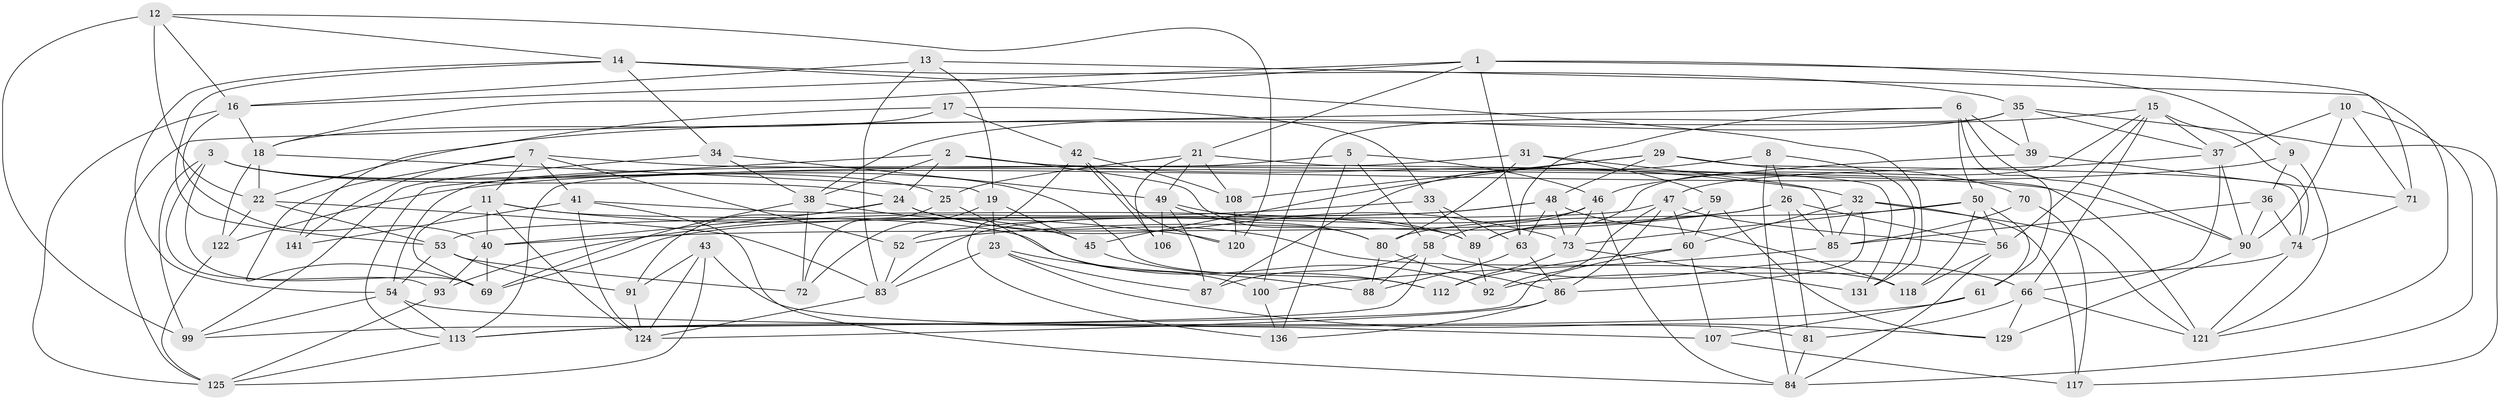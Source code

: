// original degree distribution, {4: 1.0}
// Generated by graph-tools (version 1.1) at 2025/11/02/27/25 16:11:48]
// undirected, 91 vertices, 229 edges
graph export_dot {
graph [start="1"]
  node [color=gray90,style=filled];
  1 [super="+4"];
  2 [super="+138"];
  3 [super="+134"];
  5;
  6 [super="+27"];
  7 [super="+20"];
  8;
  9;
  10;
  11 [super="+44"];
  12 [super="+28"];
  13;
  14 [super="+123"];
  15 [super="+57"];
  16 [super="+143"];
  17;
  18 [super="+55"];
  19 [super="+102"];
  21 [super="+98"];
  22 [super="+137"];
  23 [super="+103"];
  24 [super="+142"];
  25;
  26 [super="+30"];
  29 [super="+75"];
  31;
  32 [super="+77"];
  33;
  34;
  35 [super="+51"];
  36;
  37 [super="+68"];
  38 [super="+104"];
  39;
  40 [super="+76"];
  41 [super="+109"];
  42 [super="+78"];
  43;
  45;
  46 [super="+115"];
  47 [super="+94"];
  48 [super="+116"];
  49 [super="+135"];
  50 [super="+62"];
  52;
  53 [super="+64"];
  54 [super="+65"];
  56 [super="+111"];
  58 [super="+82"];
  59;
  60 [super="+105"];
  61;
  63 [super="+67"];
  66 [super="+95"];
  69 [super="+133"];
  70;
  71;
  72;
  73 [super="+79"];
  74 [super="+96"];
  80 [super="+128"];
  81;
  83 [super="+139"];
  84 [super="+97"];
  85 [super="+130"];
  86 [super="+110"];
  87;
  88;
  89 [super="+119"];
  90 [super="+114"];
  91;
  92;
  93;
  99 [super="+101"];
  100;
  106;
  107;
  108;
  112;
  113 [super="+126"];
  117;
  118;
  120;
  121 [super="+127"];
  122;
  124 [super="+132"];
  125 [super="+140"];
  129;
  131;
  136;
  141;
  1 -- 18;
  1 -- 71;
  1 -- 21;
  1 -- 9;
  1 -- 63;
  1 -- 16;
  2 -- 32;
  2 -- 121;
  2 -- 24;
  2 -- 80;
  2 -- 38;
  2 -- 113;
  3 -- 25;
  3 -- 24;
  3 -- 112;
  3 -- 69;
  3 -- 93;
  3 -- 99;
  5 -- 136;
  5 -- 54;
  5 -- 58;
  5 -- 46;
  6 -- 39;
  6 -- 125;
  6 -- 63;
  6 -- 50;
  6 -- 61;
  6 -- 90;
  7 -- 41;
  7 -- 11;
  7 -- 69;
  7 -- 90;
  7 -- 52;
  7 -- 141;
  8 -- 26;
  8 -- 131;
  8 -- 87;
  8 -- 84;
  9 -- 122;
  9 -- 36;
  9 -- 121;
  10 -- 37;
  10 -- 71;
  10 -- 90;
  10 -- 84;
  11 -- 92;
  11 -- 40;
  11 -- 120;
  11 -- 69;
  11 -- 124;
  12 -- 120;
  12 -- 99 [weight=2];
  12 -- 14;
  12 -- 16;
  12 -- 22;
  13 -- 16;
  13 -- 83;
  13 -- 19;
  13 -- 121;
  14 -- 131;
  14 -- 34;
  14 -- 53;
  14 -- 54;
  14 -- 35;
  15 -- 89;
  15 -- 74;
  15 -- 56;
  15 -- 66;
  15 -- 37;
  15 -- 22;
  16 -- 40;
  16 -- 18;
  16 -- 125;
  17 -- 141;
  17 -- 42;
  17 -- 33;
  17 -- 18;
  18 -- 122;
  18 -- 22;
  18 -- 19;
  19 -- 23 [weight=2];
  19 -- 45;
  19 -- 72;
  21 -- 106;
  21 -- 25;
  21 -- 131;
  21 -- 108;
  21 -- 49;
  22 -- 122;
  22 -- 53;
  22 -- 83;
  23 -- 88;
  23 -- 129;
  23 -- 87;
  23 -- 83;
  24 -- 91;
  24 -- 73;
  24 -- 118;
  24 -- 40;
  25 -- 72;
  25 -- 100;
  26 -- 81;
  26 -- 56;
  26 -- 52;
  26 -- 85;
  26 -- 40;
  29 -- 108;
  29 -- 70 [weight=2];
  29 -- 74;
  29 -- 48;
  29 -- 45;
  31 -- 113;
  31 -- 59;
  31 -- 80;
  31 -- 85;
  32 -- 85;
  32 -- 86;
  32 -- 60;
  32 -- 117;
  32 -- 121;
  33 -- 93;
  33 -- 89;
  33 -- 63;
  34 -- 99;
  34 -- 49;
  34 -- 38;
  35 -- 117;
  35 -- 100;
  35 -- 39;
  35 -- 38;
  35 -- 37;
  36 -- 74;
  36 -- 90;
  36 -- 85;
  37 -- 90;
  37 -- 66;
  37 -- 47;
  38 -- 45;
  38 -- 69;
  38 -- 72;
  39 -- 46;
  39 -- 71;
  40 -- 69;
  40 -- 93;
  41 -- 141 [weight=2];
  41 -- 84;
  41 -- 89;
  41 -- 124;
  42 -- 136;
  42 -- 106 [weight=2];
  42 -- 120;
  42 -- 108;
  43 -- 91;
  43 -- 81;
  43 -- 124;
  43 -- 125;
  45 -- 112;
  46 -- 83;
  46 -- 73;
  46 -- 58;
  46 -- 84;
  47 -- 60;
  47 -- 56;
  47 -- 92;
  47 -- 53;
  47 -- 86;
  48 -- 52;
  48 -- 73;
  48 -- 69;
  48 -- 118;
  48 -- 63;
  49 -- 106;
  49 -- 80;
  49 -- 89;
  49 -- 87;
  50 -- 61;
  50 -- 80;
  50 -- 56;
  50 -- 73;
  50 -- 118;
  52 -- 83;
  53 -- 72;
  53 -- 54;
  53 -- 91;
  54 -- 107;
  54 -- 113;
  54 -- 99;
  56 -- 118;
  56 -- 84;
  58 -- 113;
  58 -- 87;
  58 -- 88;
  58 -- 66;
  59 -- 129;
  59 -- 89;
  59 -- 60;
  60 -- 112;
  60 -- 107;
  60 -- 99;
  61 -- 107;
  61 -- 113;
  63 -- 88;
  63 -- 86;
  66 -- 129;
  66 -- 121;
  66 -- 81;
  70 -- 85;
  70 -- 117;
  71 -- 74;
  73 -- 112;
  73 -- 131;
  74 -- 121;
  74 -- 92;
  80 -- 88;
  80 -- 86;
  81 -- 84;
  83 -- 124;
  85 -- 100;
  86 -- 136;
  86 -- 124;
  89 -- 92;
  90 -- 129;
  91 -- 124;
  93 -- 125;
  100 -- 136;
  107 -- 117;
  108 -- 120;
  113 -- 125;
  122 -- 125;
}
